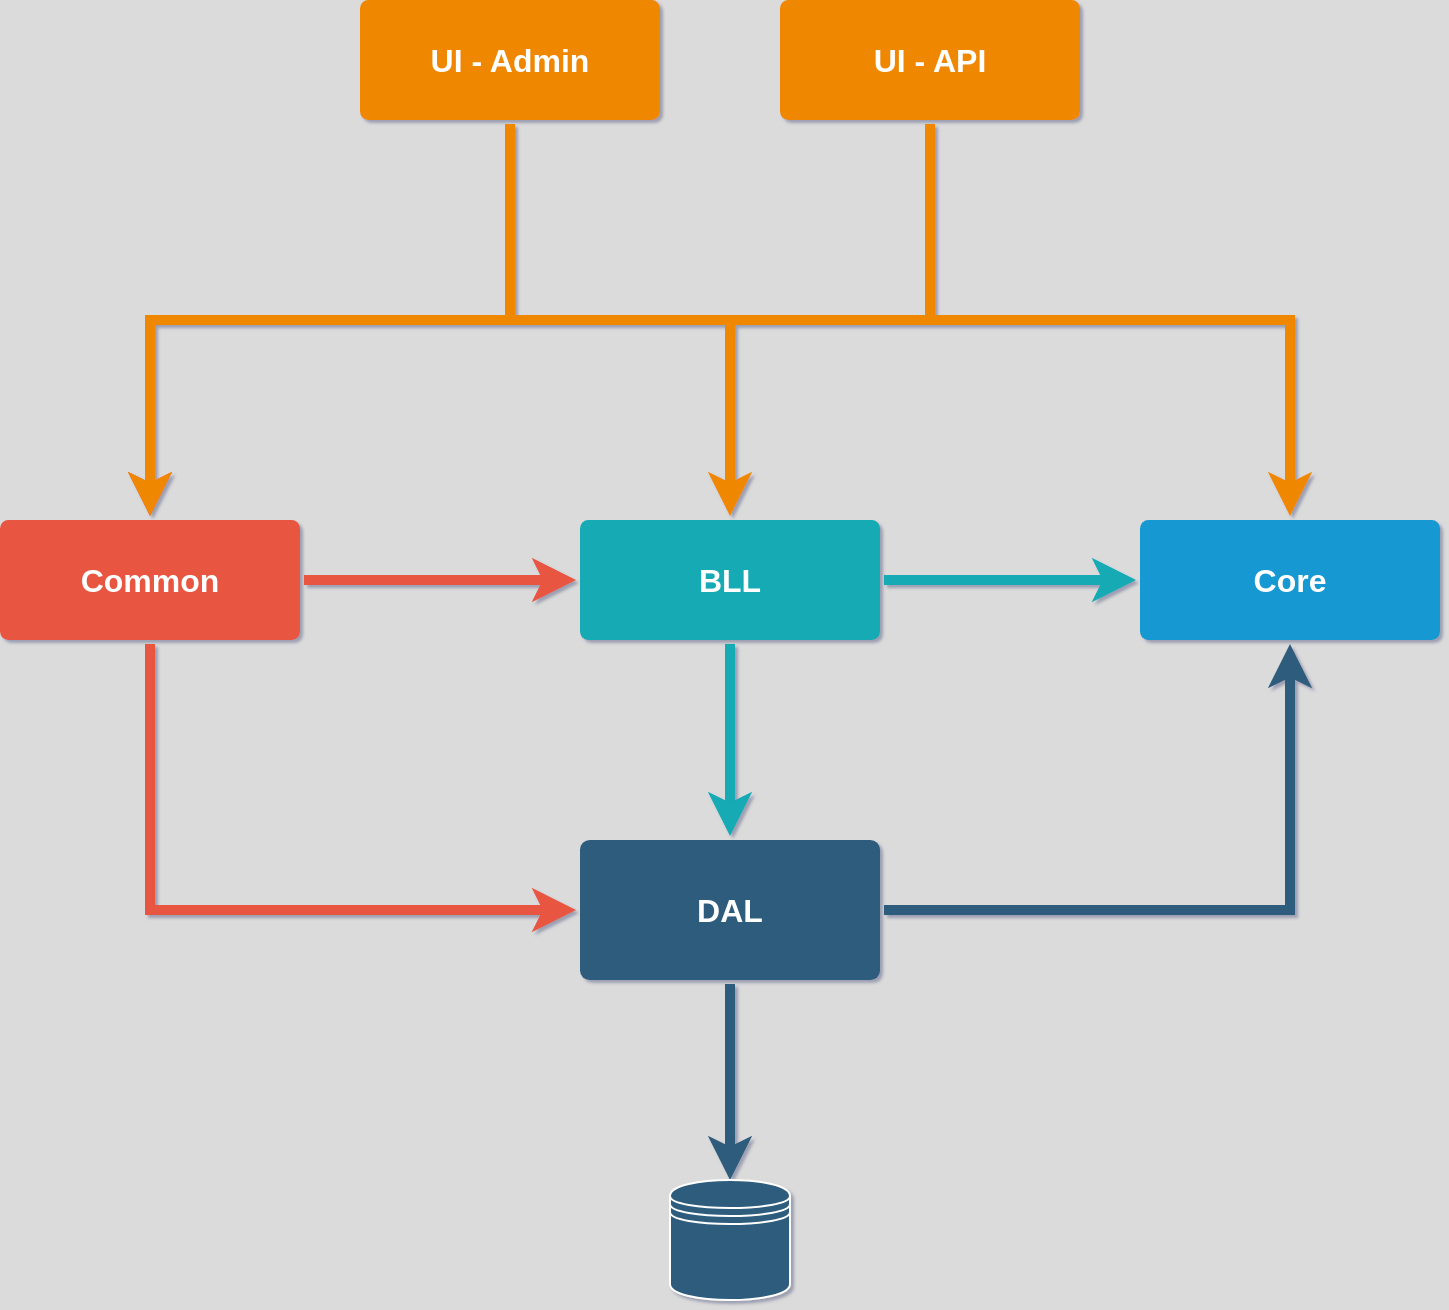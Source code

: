 <mxfile version="16.1.2" type="onedrive"><diagram id="6a731a19-8d31-9384-78a2-239565b7b9f0" name="Page-1"><mxGraphModel dx="1259" dy="1336" grid="1" gridSize="10" guides="1" tooltips="1" connect="1" arrows="1" fold="1" page="1" pageScale="1" pageWidth="1169" pageHeight="827" background="#DBDBDB" math="0" shadow="1"><root><mxCell id="0"/><mxCell id="1" parent="0"/><mxCell id="_ovhQYCbBgnCGiVzVgcs-1784" style="edgeStyle=orthogonalEdgeStyle;rounded=0;orthogonalLoop=1;jettySize=auto;html=1;entryX=0.5;entryY=0;entryDx=0;entryDy=0;fillColor=#647687;strokeColor=#2F5B7C;strokeWidth=5;" edge="1" parent="1" source="1749" target="_ovhQYCbBgnCGiVzVgcs-1783"><mxGeometry relative="1" as="geometry"/></mxCell><mxCell id="_ovhQYCbBgnCGiVzVgcs-1785" style="edgeStyle=orthogonalEdgeStyle;rounded=0;orthogonalLoop=1;jettySize=auto;html=1;entryX=0.5;entryY=1;entryDx=0;entryDy=0;fontSize=16;strokeColor=#2F5B7C;strokeWidth=5;" edge="1" parent="1" source="1749" target="1760"><mxGeometry relative="1" as="geometry"/></mxCell><mxCell id="1749" value="DAL" style="rounded=1;whiteSpace=wrap;html=1;shadow=0;labelBackgroundColor=none;strokeColor=none;strokeWidth=3;fillColor=#2F5B7C;fontFamily=Helvetica;fontSize=16;fontColor=#FFFFFF;align=center;fontStyle=1;spacing=5;arcSize=7;perimeterSpacing=2;" parent="1" vertex="1"><mxGeometry x="530" y="530" width="150" height="70" as="geometry"/></mxCell><mxCell id="_ovhQYCbBgnCGiVzVgcs-1789" style="edgeStyle=orthogonalEdgeStyle;rounded=0;orthogonalLoop=1;jettySize=auto;html=1;entryX=0;entryY=0.5;entryDx=0;entryDy=0;fontSize=16;strokeColor=#E85642;strokeWidth=5;" edge="1" parent="1" source="1753" target="1771"><mxGeometry relative="1" as="geometry"/></mxCell><mxCell id="_ovhQYCbBgnCGiVzVgcs-1790" style="edgeStyle=orthogonalEdgeStyle;rounded=0;orthogonalLoop=1;jettySize=auto;html=1;fontSize=16;strokeColor=#E85642;strokeWidth=5;entryX=0;entryY=0.5;entryDx=0;entryDy=0;" edge="1" parent="1" source="1753" target="1749"><mxGeometry relative="1" as="geometry"><mxPoint x="315.0" y="580" as="targetPoint"/><Array as="points"><mxPoint x="315" y="565"/></Array></mxGeometry></mxCell><mxCell id="1753" value="Common" style="rounded=1;whiteSpace=wrap;html=1;shadow=0;labelBackgroundColor=none;strokeColor=none;strokeWidth=3;fillColor=#e85642;fontFamily=Helvetica;fontSize=16;fontColor=#FFFFFF;align=center;spacing=5;fontStyle=1;arcSize=7;perimeterSpacing=2;" parent="1" vertex="1"><mxGeometry x="240" y="370" width="150" height="60" as="geometry"/></mxCell><mxCell id="1760" value="&lt;font style=&quot;font-size: 16px;&quot;&gt;Core&lt;/font&gt;" style="rounded=1;whiteSpace=wrap;html=1;shadow=0;labelBackgroundColor=none;strokeColor=none;strokeWidth=3;fillColor=#1699d3;fontFamily=Helvetica;fontSize=16;fontColor=#FFFFFF;align=center;spacing=5;fontStyle=1;arcSize=7;perimeterSpacing=2;" parent="1" vertex="1"><mxGeometry x="810" y="370" width="150" height="60" as="geometry"/></mxCell><mxCell id="_ovhQYCbBgnCGiVzVgcs-1792" style="edgeStyle=orthogonalEdgeStyle;rounded=0;orthogonalLoop=1;jettySize=auto;html=1;entryX=0.5;entryY=0;entryDx=0;entryDy=0;fontSize=16;strokeColor=#E85642;strokeWidth=5;exitX=0.5;exitY=1;exitDx=0;exitDy=0;" edge="1" parent="1" source="1764" target="1753"><mxGeometry relative="1" as="geometry"><mxPoint x="450" y="210" as="sourcePoint"/><Array as="points"><mxPoint x="495" y="270"/><mxPoint x="315" y="270"/></Array></mxGeometry></mxCell><mxCell id="_ovhQYCbBgnCGiVzVgcs-1793" style="edgeStyle=orthogonalEdgeStyle;rounded=0;orthogonalLoop=1;jettySize=auto;html=1;entryX=0.5;entryY=0;entryDx=0;entryDy=0;fontSize=16;strokeColor=#F08705;strokeWidth=5;" edge="1" parent="1" source="1764" target="1771"><mxGeometry relative="1" as="geometry"/></mxCell><mxCell id="1764" value="&lt;font style=&quot;font-size: 16px;&quot;&gt;UI - Admin&lt;/font&gt;" style="rounded=1;whiteSpace=wrap;html=1;shadow=0;labelBackgroundColor=none;strokeColor=none;strokeWidth=3;fillColor=#F08705;fontFamily=Helvetica;fontSize=16;fontColor=#FFFFFF;align=center;spacing=5;fontStyle=1;arcSize=7;perimeterSpacing=2;" parent="1" vertex="1"><mxGeometry x="420" y="110" width="150" height="60" as="geometry"/></mxCell><mxCell id="_ovhQYCbBgnCGiVzVgcs-1787" style="edgeStyle=orthogonalEdgeStyle;rounded=0;orthogonalLoop=1;jettySize=auto;html=1;fontSize=16;strokeColor=#12AAB5;strokeWidth=5;" edge="1" parent="1" source="1771" target="1749"><mxGeometry relative="1" as="geometry"/></mxCell><mxCell id="_ovhQYCbBgnCGiVzVgcs-1788" style="edgeStyle=orthogonalEdgeStyle;rounded=0;orthogonalLoop=1;jettySize=auto;html=1;entryX=0;entryY=0.5;entryDx=0;entryDy=0;fontSize=16;strokeColor=#12AAB5;strokeWidth=5;" edge="1" parent="1" source="1771" target="1760"><mxGeometry relative="1" as="geometry"/></mxCell><mxCell id="1771" value="&lt;font style=&quot;font-size: 16px;&quot;&gt;BLL&lt;/font&gt;" style="rounded=1;whiteSpace=wrap;html=1;shadow=0;labelBackgroundColor=none;strokeColor=none;strokeWidth=3;fillColor=#12aab5;fontFamily=Helvetica;fontSize=16;fontColor=#FFFFFF;align=center;spacing=5;fontStyle=1;arcSize=7;perimeterSpacing=2;" parent="1" vertex="1"><mxGeometry x="530" y="370.0" width="150" height="60" as="geometry"/></mxCell><mxCell id="_ovhQYCbBgnCGiVzVgcs-1791" style="edgeStyle=orthogonalEdgeStyle;rounded=0;orthogonalLoop=1;jettySize=auto;html=1;entryX=0.5;entryY=0;entryDx=0;entryDy=0;fontSize=16;strokeColor=#F08705;strokeWidth=5;exitX=0.5;exitY=1;exitDx=0;exitDy=0;" edge="1" parent="1" source="_ovhQYCbBgnCGiVzVgcs-1782" target="1753"><mxGeometry relative="1" as="geometry"><mxPoint x="460" y="310" as="sourcePoint"/><Array as="points"><mxPoint x="705" y="270"/><mxPoint x="315" y="270"/></Array></mxGeometry></mxCell><mxCell id="_ovhQYCbBgnCGiVzVgcs-1794" style="edgeStyle=orthogonalEdgeStyle;rounded=0;orthogonalLoop=1;jettySize=auto;html=1;entryX=0.5;entryY=0;entryDx=0;entryDy=0;fontSize=16;strokeColor=#F08705;strokeWidth=5;" edge="1" parent="1" source="_ovhQYCbBgnCGiVzVgcs-1782" target="1760"><mxGeometry relative="1" as="geometry"><Array as="points"><mxPoint x="705" y="270"/><mxPoint x="885" y="270"/></Array></mxGeometry></mxCell><mxCell id="_ovhQYCbBgnCGiVzVgcs-1782" value="UI - API" style="rounded=1;whiteSpace=wrap;html=1;shadow=0;labelBackgroundColor=none;strokeColor=none;strokeWidth=3;fillColor=#F08705;fontFamily=Helvetica;fontSize=16;fontColor=#FFFFFF;align=center;spacing=5;fontStyle=1;arcSize=7;perimeterSpacing=2;" vertex="1" parent="1"><mxGeometry x="630" y="110" width="150" height="60" as="geometry"/></mxCell><mxCell id="_ovhQYCbBgnCGiVzVgcs-1783" value="" style="shape=datastore;whiteSpace=wrap;html=1;gradientColor=none;fillColor=#2F5B7C;strokeColor=#FFFFFF;" vertex="1" parent="1"><mxGeometry x="575" y="700" width="60" height="60" as="geometry"/></mxCell></root></mxGraphModel></diagram></mxfile>